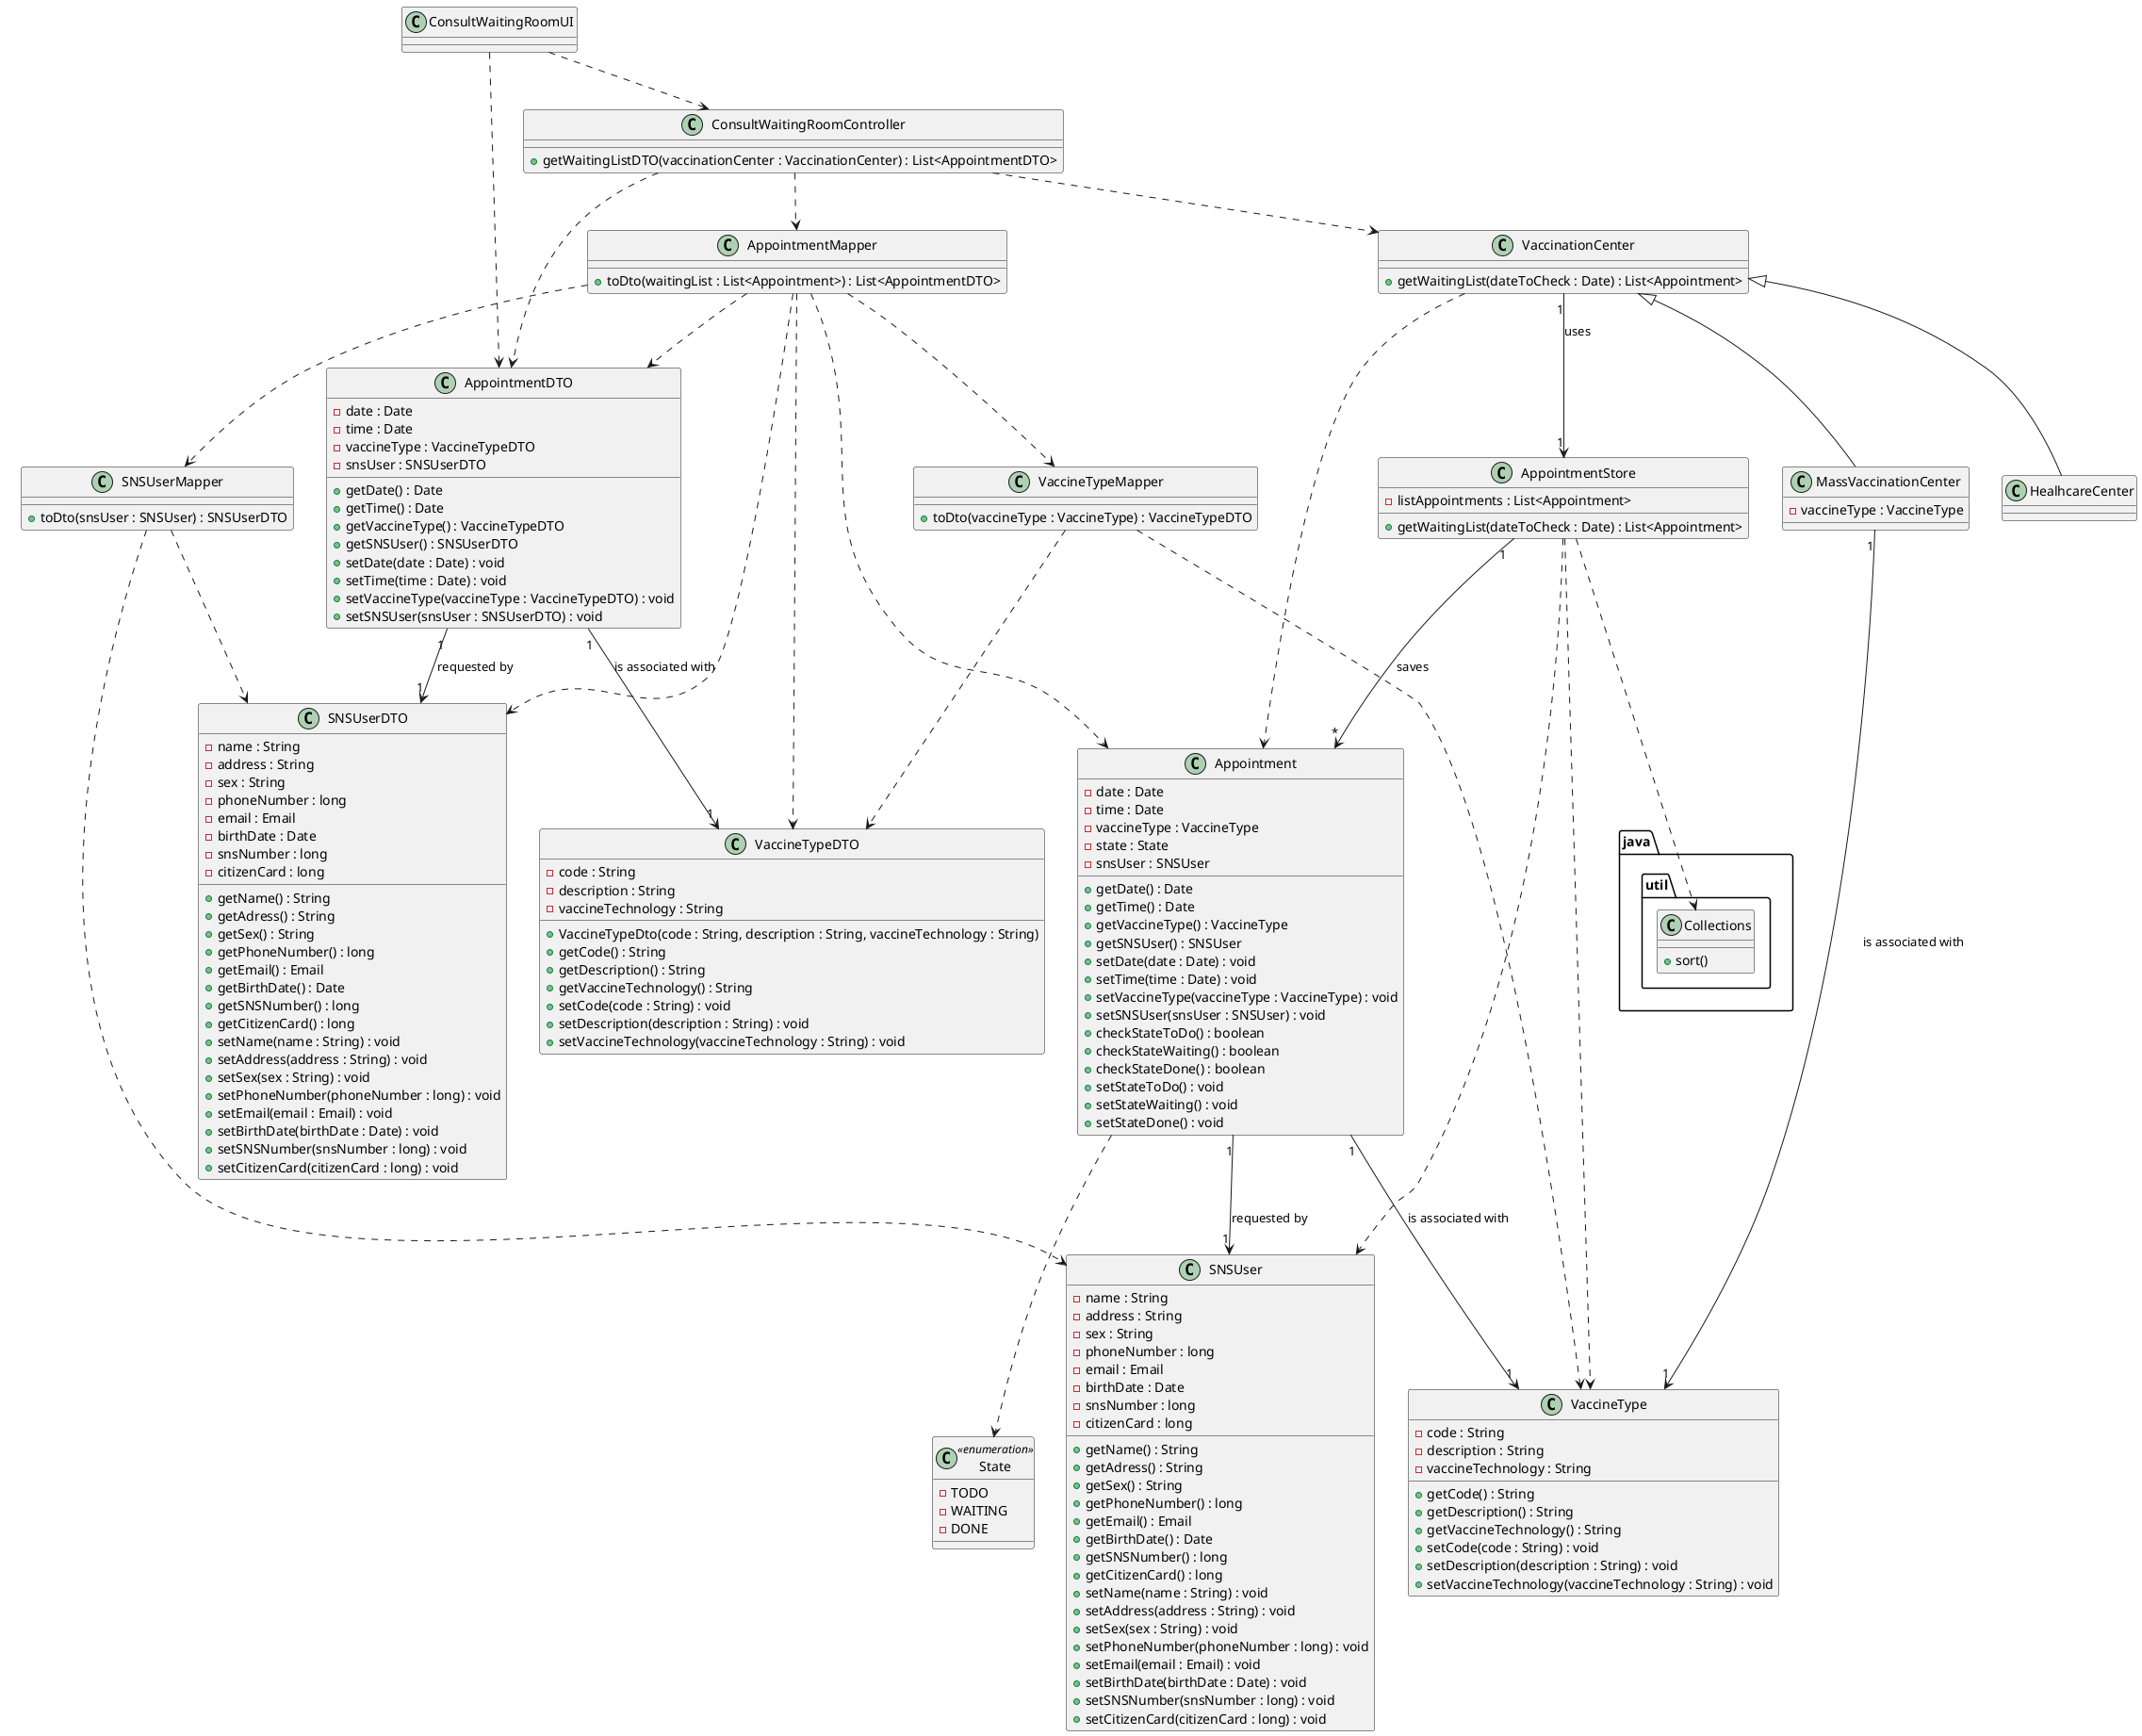 @startuml
class ConsultWaitingRoomUI {}

class ConsultWaitingRoomController {
+getWaitingListDTO(vaccinationCenter : VaccinationCenter) : List<AppointmentDTO>
}


class Appointment {
-date : Date
-time : Date
-vaccineType : VaccineType
-state : State
-snsUser : SNSUser
+getDate() : Date
+getTime() : Date
+getVaccineType() : VaccineType
+getSNSUser() : SNSUser
+setDate(date : Date) : void
+setTime(time : Date) : void
+setVaccineType(vaccineType : VaccineType) : void
+setSNSUser(snsUser : SNSUser) : void
+checkStateToDo() : boolean
+checkStateWaiting() : boolean
+checkStateDone() : boolean
+setStateToDo() : void
+setStateWaiting() : void
+setStateDone() : void
}

class AppointmentDTO {
-date : Date
-time : Date
-vaccineType : VaccineTypeDTO
-snsUser : SNSUserDTO
+getDate() : Date
+getTime() : Date
+getVaccineType() : VaccineTypeDTO
+getSNSUser() : SNSUserDTO
+setDate(date : Date) : void
+setTime(time : Date) : void
+setVaccineType(vaccineType : VaccineTypeDTO) : void
+setSNSUser(snsUser : SNSUserDTO) : void
}

class State <<enumeration>> {
-TODO
-WAITING
-DONE
}

class AppointmentStore {
-listAppointments : List<Appointment>
+getWaitingList(dateToCheck : Date) : List<Appointment>
}

class VaccinationCenter {
+getWaitingList(dateToCheck : Date) : List<Appointment>
}

class MassVaccinationCenter extends VaccinationCenter{
-vaccineType : VaccineType
}

class HealhcareCenter extends VaccinationCenter{
}

class java.util.Collections {
+sort()
}

class AppointmentMapper {
+toDto(waitingList : List<Appointment>) : List<AppointmentDTO>
}

class SNSUserMapper {
+toDto(snsUser : SNSUser) : SNSUserDTO
}

class VaccineTypeMapper {
+toDto(vaccineType : VaccineType) : VaccineTypeDTO
}

class SNSUser {
-name : String
-address : String
-sex : String
-phoneNumber : long
-email : Email
-birthDate : Date
-snsNumber : long
-citizenCard : long
+getName() : String
+getAdress() : String
+getSex() : String
+getPhoneNumber() : long
+getEmail() : Email
+getBirthDate() : Date
+getSNSNumber() : long
+getCitizenCard() : long
+setName(name : String) : void
+setAddress(address : String) : void
+setSex(sex : String) : void
+setPhoneNumber(phoneNumber : long) : void
+setEmail(email : Email) : void
+setBirthDate(birthDate : Date) : void
+setSNSNumber(snsNumber : long) : void
+setCitizenCard(citizenCard : long) : void
}

class SNSUserDTO {
-name : String
-address : String
-sex : String
-phoneNumber : long
-email : Email
-birthDate : Date
-snsNumber : long
-citizenCard : long
+getName() : String
+getAdress() : String
+getSex() : String
+getPhoneNumber() : long
+getEmail() : Email
+getBirthDate() : Date
+getSNSNumber() : long
+getCitizenCard() : long
+setName(name : String) : void
+setAddress(address : String) : void
+setSex(sex : String) : void
+setPhoneNumber(phoneNumber : long) : void
+setEmail(email : Email) : void
+setBirthDate(birthDate : Date) : void
+setSNSNumber(snsNumber : long) : void
+setCitizenCard(citizenCard : long) : void
}

class VaccineType {
-code : String
-description : String
-vaccineTechnology : String
+getCode() : String
+getDescription() : String
+getVaccineTechnology() : String
+setCode(code : String) : void
+setDescription(description : String) : void
+setVaccineTechnology(vaccineTechnology : String) : void
}

class VaccineTypeDTO {
-code : String
-description : String
-vaccineTechnology : String
+VaccineTypeDto(code : String, description : String, vaccineTechnology : String)
+getCode() : String
+getDescription() : String
+getVaccineTechnology() : String
+setCode(code : String) : void
+setDescription(description : String) : void
+setVaccineTechnology(vaccineTechnology : String) : void
}


ConsultWaitingRoomUI ..> ConsultWaitingRoomController
ConsultWaitingRoomController ..> VaccinationCenter
VaccinationCenter "1" --> "1" AppointmentStore : uses
AppointmentStore "1" --> "*" Appointment : saves
AppointmentStore ..> java.util.Collections
AppointmentMapper ..> Appointment
AppointmentMapper ..> SNSUserMapper
AppointmentMapper ..> VaccineTypeMapper
AppointmentMapper ..> AppointmentDTO
SNSUserMapper ..> SNSUser
SNSUserMapper ..> SNSUserDTO
VaccineTypeMapper ..> VaccineType
VaccineTypeMapper ..> VaccineTypeDTO
AppointmentDTO "1" --> "1" VaccineTypeDTO : is associated with
AppointmentDTO "1" --> "1" SNSUserDTO : requested by
Appointment "1" --> "1" VaccineType : is associated with
Appointment "1" --> "1" SNSUser : requested by
MassVaccinationCenter "1" --> "1" VaccineType : is associated with
ConsultWaitingRoomController ..> AppointmentDTO
VaccinationCenter ..> Appointment
ConsultWaitingRoomUI ..> AppointmentDTO
AppointmentMapper ..> SNSUserDTO
AppointmentMapper ..> VaccineTypeDTO
AppointmentStore ..> VaccineType
AppointmentStore ..> SNSUser
ConsultWaitingRoomController ..> AppointmentMapper
Appointment ..> State



@enduml